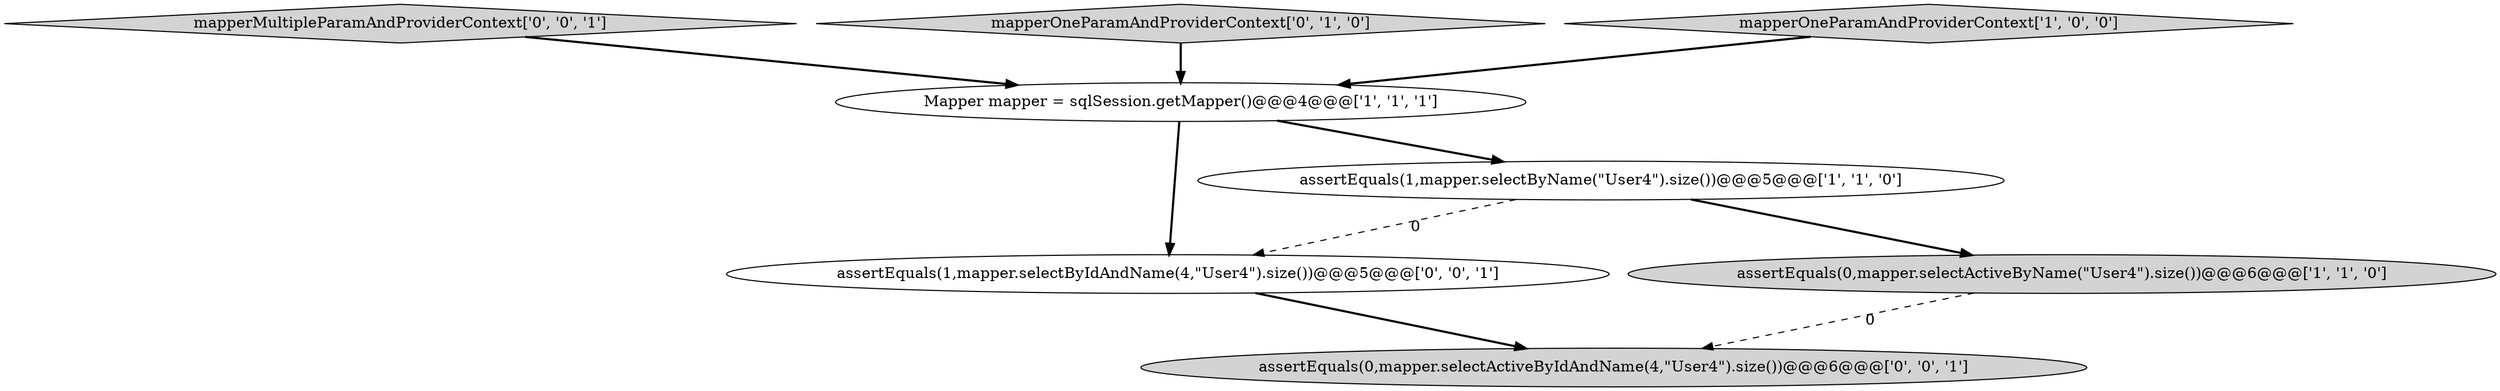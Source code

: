 digraph {
6 [style = filled, label = "mapperMultipleParamAndProviderContext['0', '0', '1']", fillcolor = lightgray, shape = diamond image = "AAA0AAABBB3BBB"];
5 [style = filled, label = "assertEquals(1,mapper.selectByIdAndName(4,\"User4\").size())@@@5@@@['0', '0', '1']", fillcolor = white, shape = ellipse image = "AAA0AAABBB3BBB"];
4 [style = filled, label = "mapperOneParamAndProviderContext['0', '1', '0']", fillcolor = lightgray, shape = diamond image = "AAA0AAABBB2BBB"];
0 [style = filled, label = "mapperOneParamAndProviderContext['1', '0', '0']", fillcolor = lightgray, shape = diamond image = "AAA0AAABBB1BBB"];
3 [style = filled, label = "Mapper mapper = sqlSession.getMapper()@@@4@@@['1', '1', '1']", fillcolor = white, shape = ellipse image = "AAA0AAABBB1BBB"];
1 [style = filled, label = "assertEquals(1,mapper.selectByName(\"User4\").size())@@@5@@@['1', '1', '0']", fillcolor = white, shape = ellipse image = "AAA0AAABBB1BBB"];
2 [style = filled, label = "assertEquals(0,mapper.selectActiveByName(\"User4\").size())@@@6@@@['1', '1', '0']", fillcolor = lightgray, shape = ellipse image = "AAA0AAABBB1BBB"];
7 [style = filled, label = "assertEquals(0,mapper.selectActiveByIdAndName(4,\"User4\").size())@@@6@@@['0', '0', '1']", fillcolor = lightgray, shape = ellipse image = "AAA0AAABBB3BBB"];
0->3 [style = bold, label=""];
5->7 [style = bold, label=""];
4->3 [style = bold, label=""];
6->3 [style = bold, label=""];
1->2 [style = bold, label=""];
3->5 [style = bold, label=""];
1->5 [style = dashed, label="0"];
3->1 [style = bold, label=""];
2->7 [style = dashed, label="0"];
}
